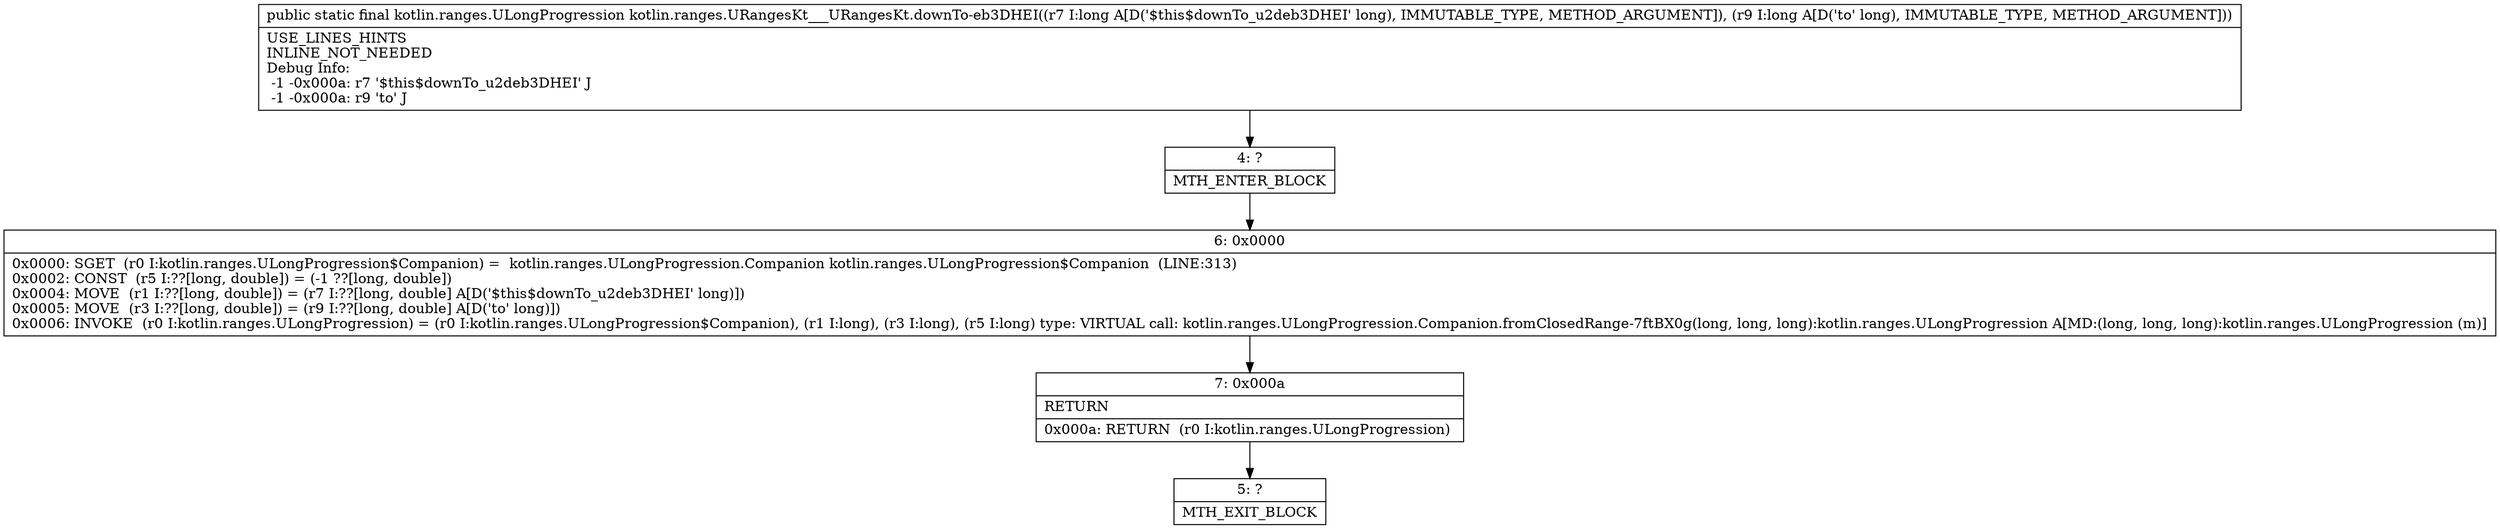 digraph "CFG forkotlin.ranges.URangesKt___URangesKt.downTo\-eb3DHEI(JJ)Lkotlin\/ranges\/ULongProgression;" {
Node_4 [shape=record,label="{4\:\ ?|MTH_ENTER_BLOCK\l}"];
Node_6 [shape=record,label="{6\:\ 0x0000|0x0000: SGET  (r0 I:kotlin.ranges.ULongProgression$Companion) =  kotlin.ranges.ULongProgression.Companion kotlin.ranges.ULongProgression$Companion  (LINE:313)\l0x0002: CONST  (r5 I:??[long, double]) = (\-1 ??[long, double]) \l0x0004: MOVE  (r1 I:??[long, double]) = (r7 I:??[long, double] A[D('$this$downTo_u2deb3DHEI' long)]) \l0x0005: MOVE  (r3 I:??[long, double]) = (r9 I:??[long, double] A[D('to' long)]) \l0x0006: INVOKE  (r0 I:kotlin.ranges.ULongProgression) = (r0 I:kotlin.ranges.ULongProgression$Companion), (r1 I:long), (r3 I:long), (r5 I:long) type: VIRTUAL call: kotlin.ranges.ULongProgression.Companion.fromClosedRange\-7ftBX0g(long, long, long):kotlin.ranges.ULongProgression A[MD:(long, long, long):kotlin.ranges.ULongProgression (m)]\l}"];
Node_7 [shape=record,label="{7\:\ 0x000a|RETURN\l|0x000a: RETURN  (r0 I:kotlin.ranges.ULongProgression) \l}"];
Node_5 [shape=record,label="{5\:\ ?|MTH_EXIT_BLOCK\l}"];
MethodNode[shape=record,label="{public static final kotlin.ranges.ULongProgression kotlin.ranges.URangesKt___URangesKt.downTo\-eb3DHEI((r7 I:long A[D('$this$downTo_u2deb3DHEI' long), IMMUTABLE_TYPE, METHOD_ARGUMENT]), (r9 I:long A[D('to' long), IMMUTABLE_TYPE, METHOD_ARGUMENT]))  | USE_LINES_HINTS\lINLINE_NOT_NEEDED\lDebug Info:\l  \-1 \-0x000a: r7 '$this$downTo_u2deb3DHEI' J\l  \-1 \-0x000a: r9 'to' J\l}"];
MethodNode -> Node_4;Node_4 -> Node_6;
Node_6 -> Node_7;
Node_7 -> Node_5;
}


